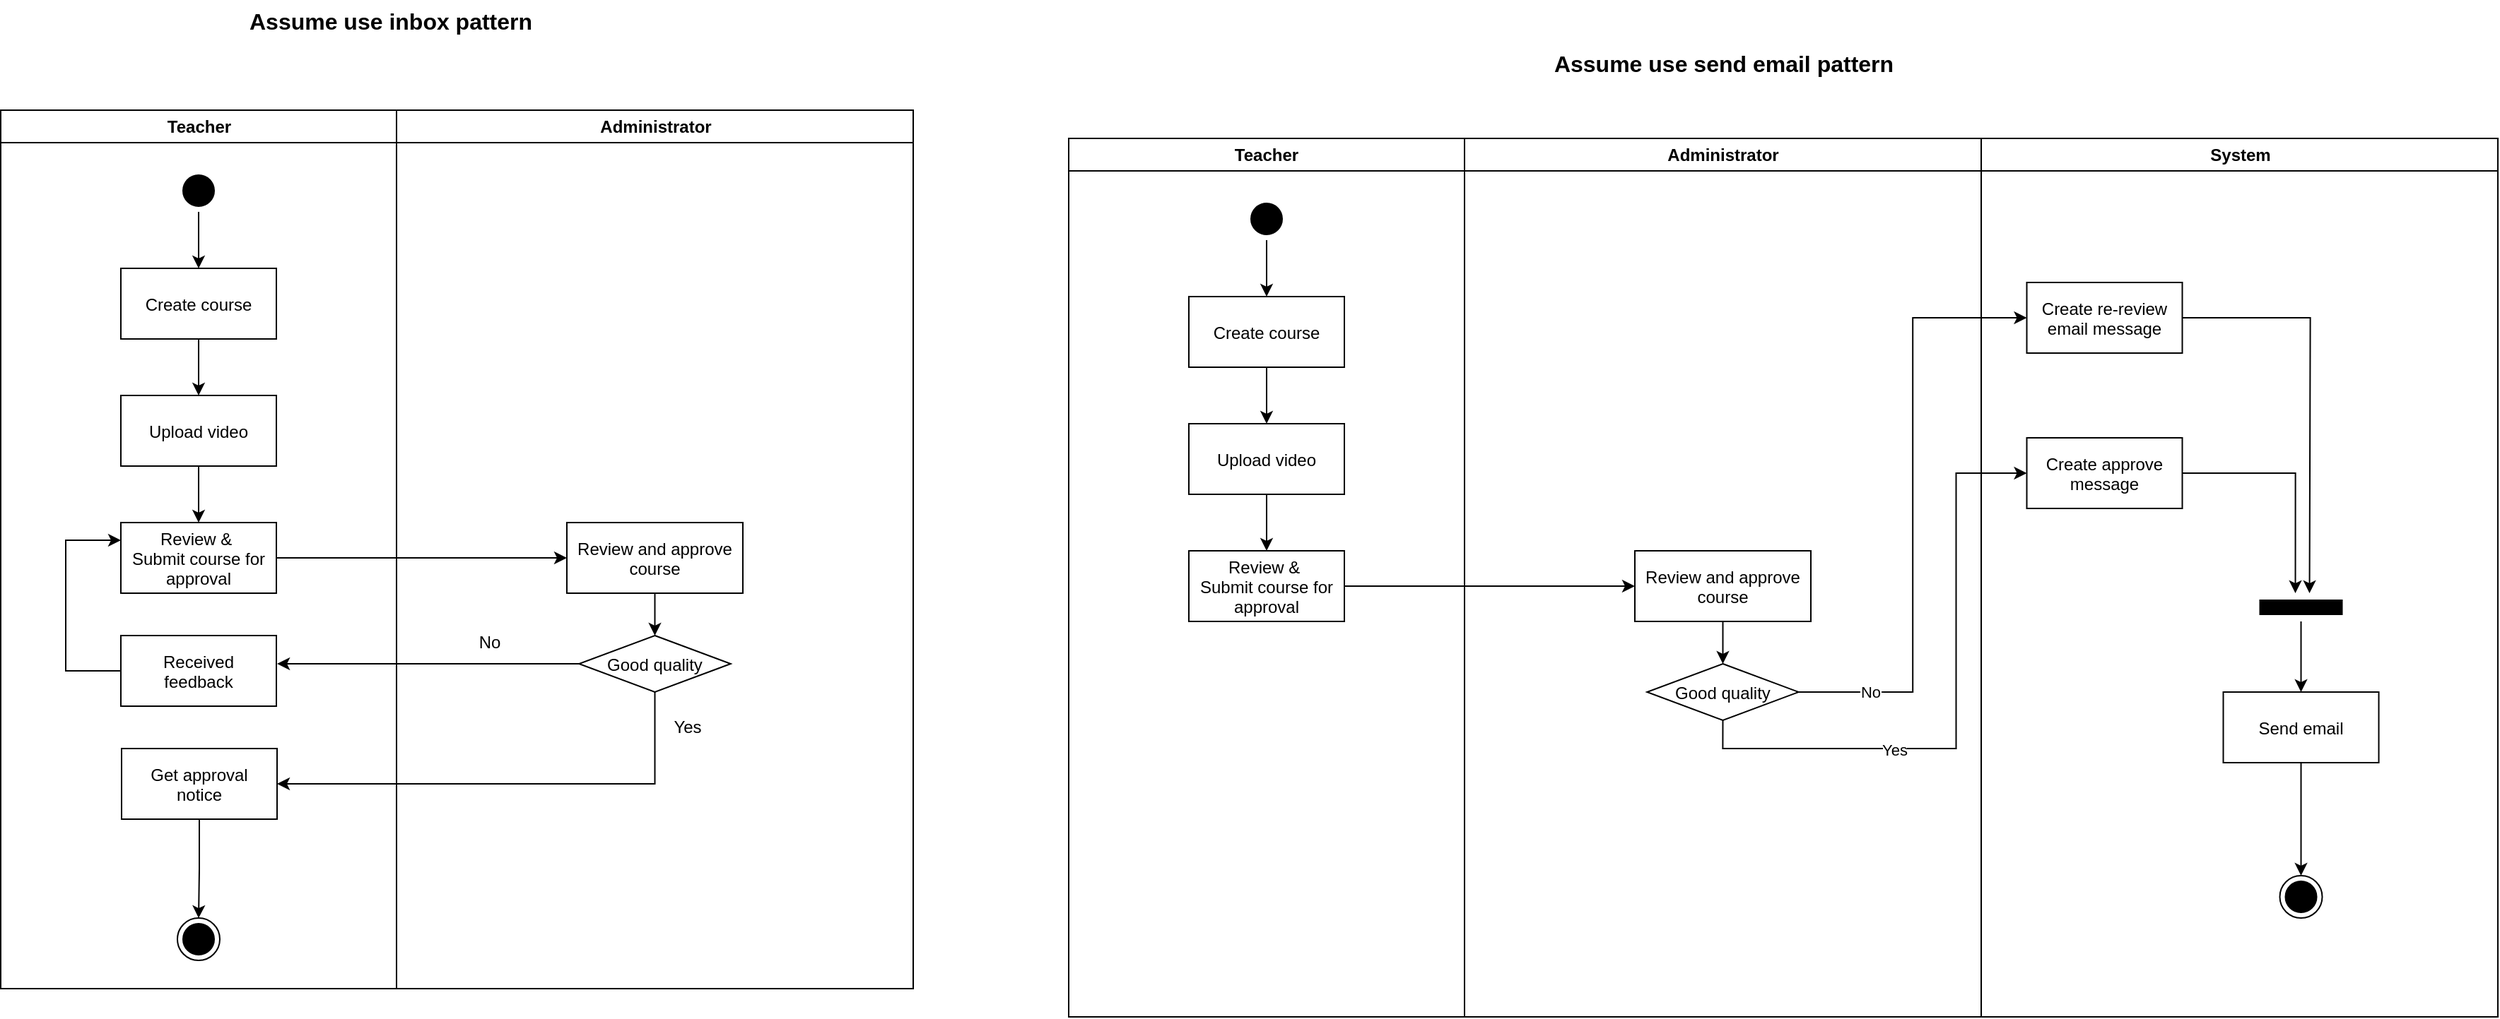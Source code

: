 <mxfile version="26.1.3">
  <diagram name="Page-1" id="e7e014a7-5840-1c2e-5031-d8a46d1fe8dd">
    <mxGraphModel dx="1839" dy="1064" grid="1" gridSize="10" guides="1" tooltips="1" connect="1" arrows="1" fold="1" page="1" pageScale="1" pageWidth="1169" pageHeight="826" background="none" math="0" shadow="0">
      <root>
        <mxCell id="0" />
        <mxCell id="1" parent="0" />
        <mxCell id="2" value="Teacher" style="swimlane;whiteSpace=wrap;" parent="1" vertex="1">
          <mxGeometry x="164.5" y="128" width="280" height="622" as="geometry" />
        </mxCell>
        <mxCell id="0DjkCCB4TkKMkyV_Iwa1-44" style="edgeStyle=orthogonalEdgeStyle;rounded=0;orthogonalLoop=1;jettySize=auto;html=1;entryX=0.5;entryY=0;entryDx=0;entryDy=0;" edge="1" parent="2" source="0DjkCCB4TkKMkyV_Iwa1-41" target="0DjkCCB4TkKMkyV_Iwa1-43">
          <mxGeometry relative="1" as="geometry" />
        </mxCell>
        <mxCell id="0DjkCCB4TkKMkyV_Iwa1-41" value="" style="ellipse;shape=startState;fillColor=#000000;" vertex="1" parent="2">
          <mxGeometry x="125" y="42" width="30" height="30" as="geometry" />
        </mxCell>
        <mxCell id="0DjkCCB4TkKMkyV_Iwa1-46" style="edgeStyle=orthogonalEdgeStyle;rounded=0;orthogonalLoop=1;jettySize=auto;html=1;entryX=0.5;entryY=0;entryDx=0;entryDy=0;" edge="1" parent="2" source="0DjkCCB4TkKMkyV_Iwa1-43" target="0DjkCCB4TkKMkyV_Iwa1-45">
          <mxGeometry relative="1" as="geometry" />
        </mxCell>
        <mxCell id="0DjkCCB4TkKMkyV_Iwa1-43" value="Create course" style="" vertex="1" parent="2">
          <mxGeometry x="85" y="112" width="110" height="50" as="geometry" />
        </mxCell>
        <mxCell id="0DjkCCB4TkKMkyV_Iwa1-55" style="edgeStyle=orthogonalEdgeStyle;rounded=0;orthogonalLoop=1;jettySize=auto;html=1;" edge="1" parent="2" source="0DjkCCB4TkKMkyV_Iwa1-45" target="0DjkCCB4TkKMkyV_Iwa1-53">
          <mxGeometry relative="1" as="geometry" />
        </mxCell>
        <mxCell id="0DjkCCB4TkKMkyV_Iwa1-45" value="Upload video" style="" vertex="1" parent="2">
          <mxGeometry x="85" y="202" width="110" height="50" as="geometry" />
        </mxCell>
        <mxCell id="0DjkCCB4TkKMkyV_Iwa1-53" value="Review &amp; &#xa;Submit course for&#xa;approval" style="" vertex="1" parent="2">
          <mxGeometry x="85" y="292" width="110" height="50" as="geometry" />
        </mxCell>
        <mxCell id="0DjkCCB4TkKMkyV_Iwa1-64" style="edgeStyle=orthogonalEdgeStyle;rounded=0;orthogonalLoop=1;jettySize=auto;html=1;entryX=0;entryY=0.25;entryDx=0;entryDy=0;exitX=0;exitY=0.5;exitDx=0;exitDy=0;" edge="1" parent="2" source="0DjkCCB4TkKMkyV_Iwa1-63" target="0DjkCCB4TkKMkyV_Iwa1-53">
          <mxGeometry relative="1" as="geometry">
            <Array as="points">
              <mxPoint x="46" y="397" />
              <mxPoint x="46" y="305" />
            </Array>
          </mxGeometry>
        </mxCell>
        <mxCell id="0DjkCCB4TkKMkyV_Iwa1-63" value="Received&#xa;feedback" style="" vertex="1" parent="2">
          <mxGeometry x="85" y="372" width="110" height="50" as="geometry" />
        </mxCell>
        <mxCell id="0DjkCCB4TkKMkyV_Iwa1-69" style="edgeStyle=orthogonalEdgeStyle;rounded=0;orthogonalLoop=1;jettySize=auto;html=1;entryX=0.5;entryY=0;entryDx=0;entryDy=0;" edge="1" parent="2" source="0DjkCCB4TkKMkyV_Iwa1-67" target="0DjkCCB4TkKMkyV_Iwa1-68">
          <mxGeometry relative="1" as="geometry" />
        </mxCell>
        <mxCell id="0DjkCCB4TkKMkyV_Iwa1-67" value="Get approval&#xa;notice" style="" vertex="1" parent="2">
          <mxGeometry x="85.5" y="452" width="110" height="50" as="geometry" />
        </mxCell>
        <mxCell id="0DjkCCB4TkKMkyV_Iwa1-68" value="" style="ellipse;shape=endState;fillColor=#000000;" vertex="1" parent="2">
          <mxGeometry x="125" y="572" width="30" height="30" as="geometry" />
        </mxCell>
        <mxCell id="3" value="Administrator" style="swimlane;whiteSpace=wrap;" parent="1" vertex="1">
          <mxGeometry x="444.5" y="128" width="365.5" height="622" as="geometry" />
        </mxCell>
        <mxCell id="0DjkCCB4TkKMkyV_Iwa1-59" style="edgeStyle=orthogonalEdgeStyle;rounded=0;orthogonalLoop=1;jettySize=auto;html=1;entryX=0.5;entryY=0;entryDx=0;entryDy=0;" edge="1" parent="3" source="0DjkCCB4TkKMkyV_Iwa1-56" target="0DjkCCB4TkKMkyV_Iwa1-58">
          <mxGeometry relative="1" as="geometry" />
        </mxCell>
        <mxCell id="0DjkCCB4TkKMkyV_Iwa1-56" value="Review and approve&#xa;course" style="" vertex="1" parent="3">
          <mxGeometry x="120.5" y="292" width="124.5" height="50" as="geometry" />
        </mxCell>
        <mxCell id="0DjkCCB4TkKMkyV_Iwa1-58" value="Good quality" style="rhombus;" vertex="1" parent="3">
          <mxGeometry x="129.12" y="372" width="107.25" height="40" as="geometry" />
        </mxCell>
        <mxCell id="0DjkCCB4TkKMkyV_Iwa1-62" value="No" style="text;html=1;align=center;verticalAlign=middle;resizable=0;points=[];autosize=1;strokeColor=none;fillColor=none;" vertex="1" parent="3">
          <mxGeometry x="45.5" y="362" width="40" height="30" as="geometry" />
        </mxCell>
        <mxCell id="0DjkCCB4TkKMkyV_Iwa1-66" value="Yes" style="text;html=1;align=center;verticalAlign=middle;resizable=0;points=[];autosize=1;strokeColor=none;fillColor=none;" vertex="1" parent="3">
          <mxGeometry x="185.5" y="422" width="40" height="30" as="geometry" />
        </mxCell>
        <mxCell id="0DjkCCB4TkKMkyV_Iwa1-57" style="edgeStyle=orthogonalEdgeStyle;rounded=0;orthogonalLoop=1;jettySize=auto;html=1;entryX=0;entryY=0.5;entryDx=0;entryDy=0;" edge="1" parent="1" source="0DjkCCB4TkKMkyV_Iwa1-53" target="0DjkCCB4TkKMkyV_Iwa1-56">
          <mxGeometry relative="1" as="geometry" />
        </mxCell>
        <mxCell id="0DjkCCB4TkKMkyV_Iwa1-60" style="edgeStyle=orthogonalEdgeStyle;rounded=0;orthogonalLoop=1;jettySize=auto;html=1;entryX=1.005;entryY=0.4;entryDx=0;entryDy=0;entryPerimeter=0;" edge="1" parent="1" source="0DjkCCB4TkKMkyV_Iwa1-58" target="0DjkCCB4TkKMkyV_Iwa1-63">
          <mxGeometry relative="1" as="geometry">
            <mxPoint x="400" y="520" as="targetPoint" />
          </mxGeometry>
        </mxCell>
        <mxCell id="0DjkCCB4TkKMkyV_Iwa1-65" style="edgeStyle=orthogonalEdgeStyle;rounded=0;orthogonalLoop=1;jettySize=auto;html=1;entryX=1;entryY=0.5;entryDx=0;entryDy=0;" edge="1" parent="1" source="0DjkCCB4TkKMkyV_Iwa1-58" target="0DjkCCB4TkKMkyV_Iwa1-67">
          <mxGeometry relative="1" as="geometry">
            <mxPoint x="627" y="600" as="targetPoint" />
            <Array as="points">
              <mxPoint x="627" y="605" />
            </Array>
          </mxGeometry>
        </mxCell>
        <mxCell id="0DjkCCB4TkKMkyV_Iwa1-70" value="Assume use inbox pattern" style="text;html=1;align=center;verticalAlign=middle;resizable=0;points=[];autosize=1;strokeColor=none;fillColor=none;fontSize=16;fontStyle=1" vertex="1" parent="1">
          <mxGeometry x="335" y="50" width="210" height="30" as="geometry" />
        </mxCell>
        <mxCell id="0DjkCCB4TkKMkyV_Iwa1-71" value="Assume use send email pattern" style="text;html=1;align=center;verticalAlign=middle;resizable=0;points=[];autosize=1;strokeColor=none;fillColor=none;fontSize=16;fontStyle=1" vertex="1" parent="1">
          <mxGeometry x="1257.75" y="80" width="250" height="30" as="geometry" />
        </mxCell>
        <mxCell id="0DjkCCB4TkKMkyV_Iwa1-72" value="Teacher" style="swimlane;whiteSpace=wrap;" vertex="1" parent="1">
          <mxGeometry x="920" y="148" width="280" height="622" as="geometry" />
        </mxCell>
        <mxCell id="0DjkCCB4TkKMkyV_Iwa1-73" style="edgeStyle=orthogonalEdgeStyle;rounded=0;orthogonalLoop=1;jettySize=auto;html=1;entryX=0.5;entryY=0;entryDx=0;entryDy=0;" edge="1" parent="0DjkCCB4TkKMkyV_Iwa1-72" source="0DjkCCB4TkKMkyV_Iwa1-74" target="0DjkCCB4TkKMkyV_Iwa1-76">
          <mxGeometry relative="1" as="geometry" />
        </mxCell>
        <mxCell id="0DjkCCB4TkKMkyV_Iwa1-74" value="" style="ellipse;shape=startState;fillColor=#000000;" vertex="1" parent="0DjkCCB4TkKMkyV_Iwa1-72">
          <mxGeometry x="125" y="42" width="30" height="30" as="geometry" />
        </mxCell>
        <mxCell id="0DjkCCB4TkKMkyV_Iwa1-75" style="edgeStyle=orthogonalEdgeStyle;rounded=0;orthogonalLoop=1;jettySize=auto;html=1;entryX=0.5;entryY=0;entryDx=0;entryDy=0;" edge="1" parent="0DjkCCB4TkKMkyV_Iwa1-72" source="0DjkCCB4TkKMkyV_Iwa1-76" target="0DjkCCB4TkKMkyV_Iwa1-78">
          <mxGeometry relative="1" as="geometry" />
        </mxCell>
        <mxCell id="0DjkCCB4TkKMkyV_Iwa1-76" value="Create course" style="" vertex="1" parent="0DjkCCB4TkKMkyV_Iwa1-72">
          <mxGeometry x="85" y="112" width="110" height="50" as="geometry" />
        </mxCell>
        <mxCell id="0DjkCCB4TkKMkyV_Iwa1-77" style="edgeStyle=orthogonalEdgeStyle;rounded=0;orthogonalLoop=1;jettySize=auto;html=1;" edge="1" parent="0DjkCCB4TkKMkyV_Iwa1-72" source="0DjkCCB4TkKMkyV_Iwa1-78" target="0DjkCCB4TkKMkyV_Iwa1-79">
          <mxGeometry relative="1" as="geometry" />
        </mxCell>
        <mxCell id="0DjkCCB4TkKMkyV_Iwa1-78" value="Upload video" style="" vertex="1" parent="0DjkCCB4TkKMkyV_Iwa1-72">
          <mxGeometry x="85" y="202" width="110" height="50" as="geometry" />
        </mxCell>
        <mxCell id="0DjkCCB4TkKMkyV_Iwa1-79" value="Review &amp; &#xa;Submit course for&#xa;approval" style="" vertex="1" parent="0DjkCCB4TkKMkyV_Iwa1-72">
          <mxGeometry x="85" y="292" width="110" height="50" as="geometry" />
        </mxCell>
        <mxCell id="0DjkCCB4TkKMkyV_Iwa1-85" value="Administrator" style="swimlane;whiteSpace=wrap;" vertex="1" parent="1">
          <mxGeometry x="1200" y="148" width="365.5" height="622" as="geometry" />
        </mxCell>
        <mxCell id="0DjkCCB4TkKMkyV_Iwa1-86" style="edgeStyle=orthogonalEdgeStyle;rounded=0;orthogonalLoop=1;jettySize=auto;html=1;entryX=0.5;entryY=0;entryDx=0;entryDy=0;" edge="1" parent="0DjkCCB4TkKMkyV_Iwa1-85" source="0DjkCCB4TkKMkyV_Iwa1-87" target="0DjkCCB4TkKMkyV_Iwa1-88">
          <mxGeometry relative="1" as="geometry" />
        </mxCell>
        <mxCell id="0DjkCCB4TkKMkyV_Iwa1-87" value="Review and approve&#xa;course" style="" vertex="1" parent="0DjkCCB4TkKMkyV_Iwa1-85">
          <mxGeometry x="120.5" y="292" width="124.5" height="50" as="geometry" />
        </mxCell>
        <mxCell id="0DjkCCB4TkKMkyV_Iwa1-88" value="Good quality" style="rhombus;" vertex="1" parent="0DjkCCB4TkKMkyV_Iwa1-85">
          <mxGeometry x="129.12" y="372" width="107.25" height="40" as="geometry" />
        </mxCell>
        <mxCell id="0DjkCCB4TkKMkyV_Iwa1-91" style="edgeStyle=orthogonalEdgeStyle;rounded=0;orthogonalLoop=1;jettySize=auto;html=1;entryX=0;entryY=0.5;entryDx=0;entryDy=0;" edge="1" parent="1" source="0DjkCCB4TkKMkyV_Iwa1-79" target="0DjkCCB4TkKMkyV_Iwa1-87">
          <mxGeometry relative="1" as="geometry" />
        </mxCell>
        <mxCell id="0DjkCCB4TkKMkyV_Iwa1-94" value="System" style="swimlane;whiteSpace=wrap;" vertex="1" parent="1">
          <mxGeometry x="1565.5" y="148" width="365.5" height="622" as="geometry" />
        </mxCell>
        <mxCell id="0DjkCCB4TkKMkyV_Iwa1-83" value="Create approve&#xa;message" style="" vertex="1" parent="0DjkCCB4TkKMkyV_Iwa1-94">
          <mxGeometry x="32.25" y="212" width="110" height="50" as="geometry" />
        </mxCell>
        <mxCell id="0DjkCCB4TkKMkyV_Iwa1-112" style="edgeStyle=orthogonalEdgeStyle;rounded=0;orthogonalLoop=1;jettySize=auto;html=1;" edge="1" parent="0DjkCCB4TkKMkyV_Iwa1-94" source="0DjkCCB4TkKMkyV_Iwa1-100">
          <mxGeometry relative="1" as="geometry">
            <mxPoint x="232.25" y="322" as="targetPoint" />
          </mxGeometry>
        </mxCell>
        <mxCell id="0DjkCCB4TkKMkyV_Iwa1-100" value="Create re-review&#xa;email message" style="" vertex="1" parent="0DjkCCB4TkKMkyV_Iwa1-94">
          <mxGeometry x="32.25" y="102" width="110" height="50" as="geometry" />
        </mxCell>
        <mxCell id="0DjkCCB4TkKMkyV_Iwa1-115" style="edgeStyle=orthogonalEdgeStyle;rounded=0;orthogonalLoop=1;jettySize=auto;html=1;entryX=0.5;entryY=0;entryDx=0;entryDy=0;" edge="1" parent="0DjkCCB4TkKMkyV_Iwa1-94" source="0DjkCCB4TkKMkyV_Iwa1-105" target="0DjkCCB4TkKMkyV_Iwa1-114">
          <mxGeometry relative="1" as="geometry" />
        </mxCell>
        <mxCell id="0DjkCCB4TkKMkyV_Iwa1-105" value="Send email" style="" vertex="1" parent="0DjkCCB4TkKMkyV_Iwa1-94">
          <mxGeometry x="171.25" y="392" width="110" height="50" as="geometry" />
        </mxCell>
        <mxCell id="0DjkCCB4TkKMkyV_Iwa1-110" value="" style="html=1;points=[[0,0,0,0,5],[0,1,0,0,-5],[1,0,0,0,5],[1,1,0,0,-5]];perimeter=orthogonalPerimeter;outlineConnect=0;targetShapes=umlLifeline;portConstraint=eastwest;newEdgeStyle={&quot;curved&quot;:0,&quot;rounded&quot;:0};fillColor=#000000;rotation=-90;" vertex="1" parent="0DjkCCB4TkKMkyV_Iwa1-94">
          <mxGeometry x="221.25" y="303" width="10" height="58" as="geometry" />
        </mxCell>
        <mxCell id="0DjkCCB4TkKMkyV_Iwa1-111" style="edgeStyle=orthogonalEdgeStyle;rounded=0;orthogonalLoop=1;jettySize=auto;html=1;" edge="1" parent="0DjkCCB4TkKMkyV_Iwa1-94" source="0DjkCCB4TkKMkyV_Iwa1-83">
          <mxGeometry relative="1" as="geometry">
            <mxPoint x="222.25" y="322" as="targetPoint" />
            <Array as="points">
              <mxPoint x="222" y="237" />
            </Array>
          </mxGeometry>
        </mxCell>
        <mxCell id="0DjkCCB4TkKMkyV_Iwa1-114" value="" style="ellipse;shape=endState;fillColor=#000000;" vertex="1" parent="0DjkCCB4TkKMkyV_Iwa1-94">
          <mxGeometry x="211.25" y="522" width="30" height="30" as="geometry" />
        </mxCell>
        <mxCell id="0DjkCCB4TkKMkyV_Iwa1-101" style="edgeStyle=orthogonalEdgeStyle;rounded=0;orthogonalLoop=1;jettySize=auto;html=1;entryX=0;entryY=0.5;entryDx=0;entryDy=0;exitX=0.5;exitY=1;exitDx=0;exitDy=0;" edge="1" parent="1" source="0DjkCCB4TkKMkyV_Iwa1-88" target="0DjkCCB4TkKMkyV_Iwa1-83">
          <mxGeometry relative="1" as="geometry">
            <Array as="points">
              <mxPoint x="1382.75" y="580" />
              <mxPoint x="1547.75" y="580" />
              <mxPoint x="1547.75" y="385" />
            </Array>
          </mxGeometry>
        </mxCell>
        <mxCell id="0DjkCCB4TkKMkyV_Iwa1-102" value="Yes" style="edgeLabel;html=1;align=center;verticalAlign=middle;resizable=0;points=[];" vertex="1" connectable="0" parent="0DjkCCB4TkKMkyV_Iwa1-101">
          <mxGeometry x="-0.341" y="-1" relative="1" as="geometry">
            <mxPoint as="offset" />
          </mxGeometry>
        </mxCell>
        <mxCell id="0DjkCCB4TkKMkyV_Iwa1-103" style="edgeStyle=orthogonalEdgeStyle;rounded=0;orthogonalLoop=1;jettySize=auto;html=1;entryX=0;entryY=0.5;entryDx=0;entryDy=0;" edge="1" parent="1" source="0DjkCCB4TkKMkyV_Iwa1-88" target="0DjkCCB4TkKMkyV_Iwa1-100">
          <mxGeometry relative="1" as="geometry" />
        </mxCell>
        <mxCell id="0DjkCCB4TkKMkyV_Iwa1-104" value="No" style="edgeLabel;html=1;align=center;verticalAlign=middle;resizable=0;points=[];" vertex="1" connectable="0" parent="0DjkCCB4TkKMkyV_Iwa1-103">
          <mxGeometry x="-0.762" relative="1" as="geometry">
            <mxPoint as="offset" />
          </mxGeometry>
        </mxCell>
        <mxCell id="0DjkCCB4TkKMkyV_Iwa1-113" value="" style="endArrow=classic;html=1;rounded=0;entryX=0.5;entryY=0;entryDx=0;entryDy=0;" edge="1" parent="1" target="0DjkCCB4TkKMkyV_Iwa1-105">
          <mxGeometry width="50" height="50" relative="1" as="geometry">
            <mxPoint x="1791.75" y="490" as="sourcePoint" />
            <mxPoint x="1787.75" y="460" as="targetPoint" />
          </mxGeometry>
        </mxCell>
      </root>
    </mxGraphModel>
  </diagram>
</mxfile>
